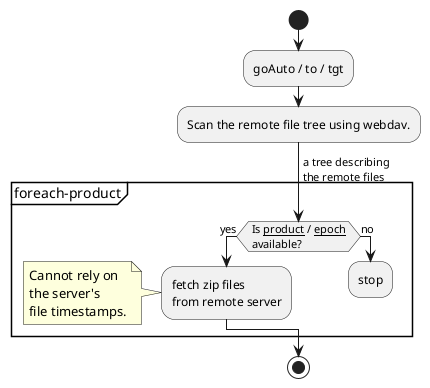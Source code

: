 @startuml

start

:goAuto / to / tgt;

:Scan the remote file tree using webdav.;

-> a tree describing\nthe remote files;

partition foreach-product {

if ( Is __product__ / __epoch__ \n available?) then (yes)
  :fetch zip files\nfrom remote server;
  note left: Cannot rely on\nthe server's\nfile timestamps.

else (no)
  :stop;
  detach
endif

}

stop

@enduml
